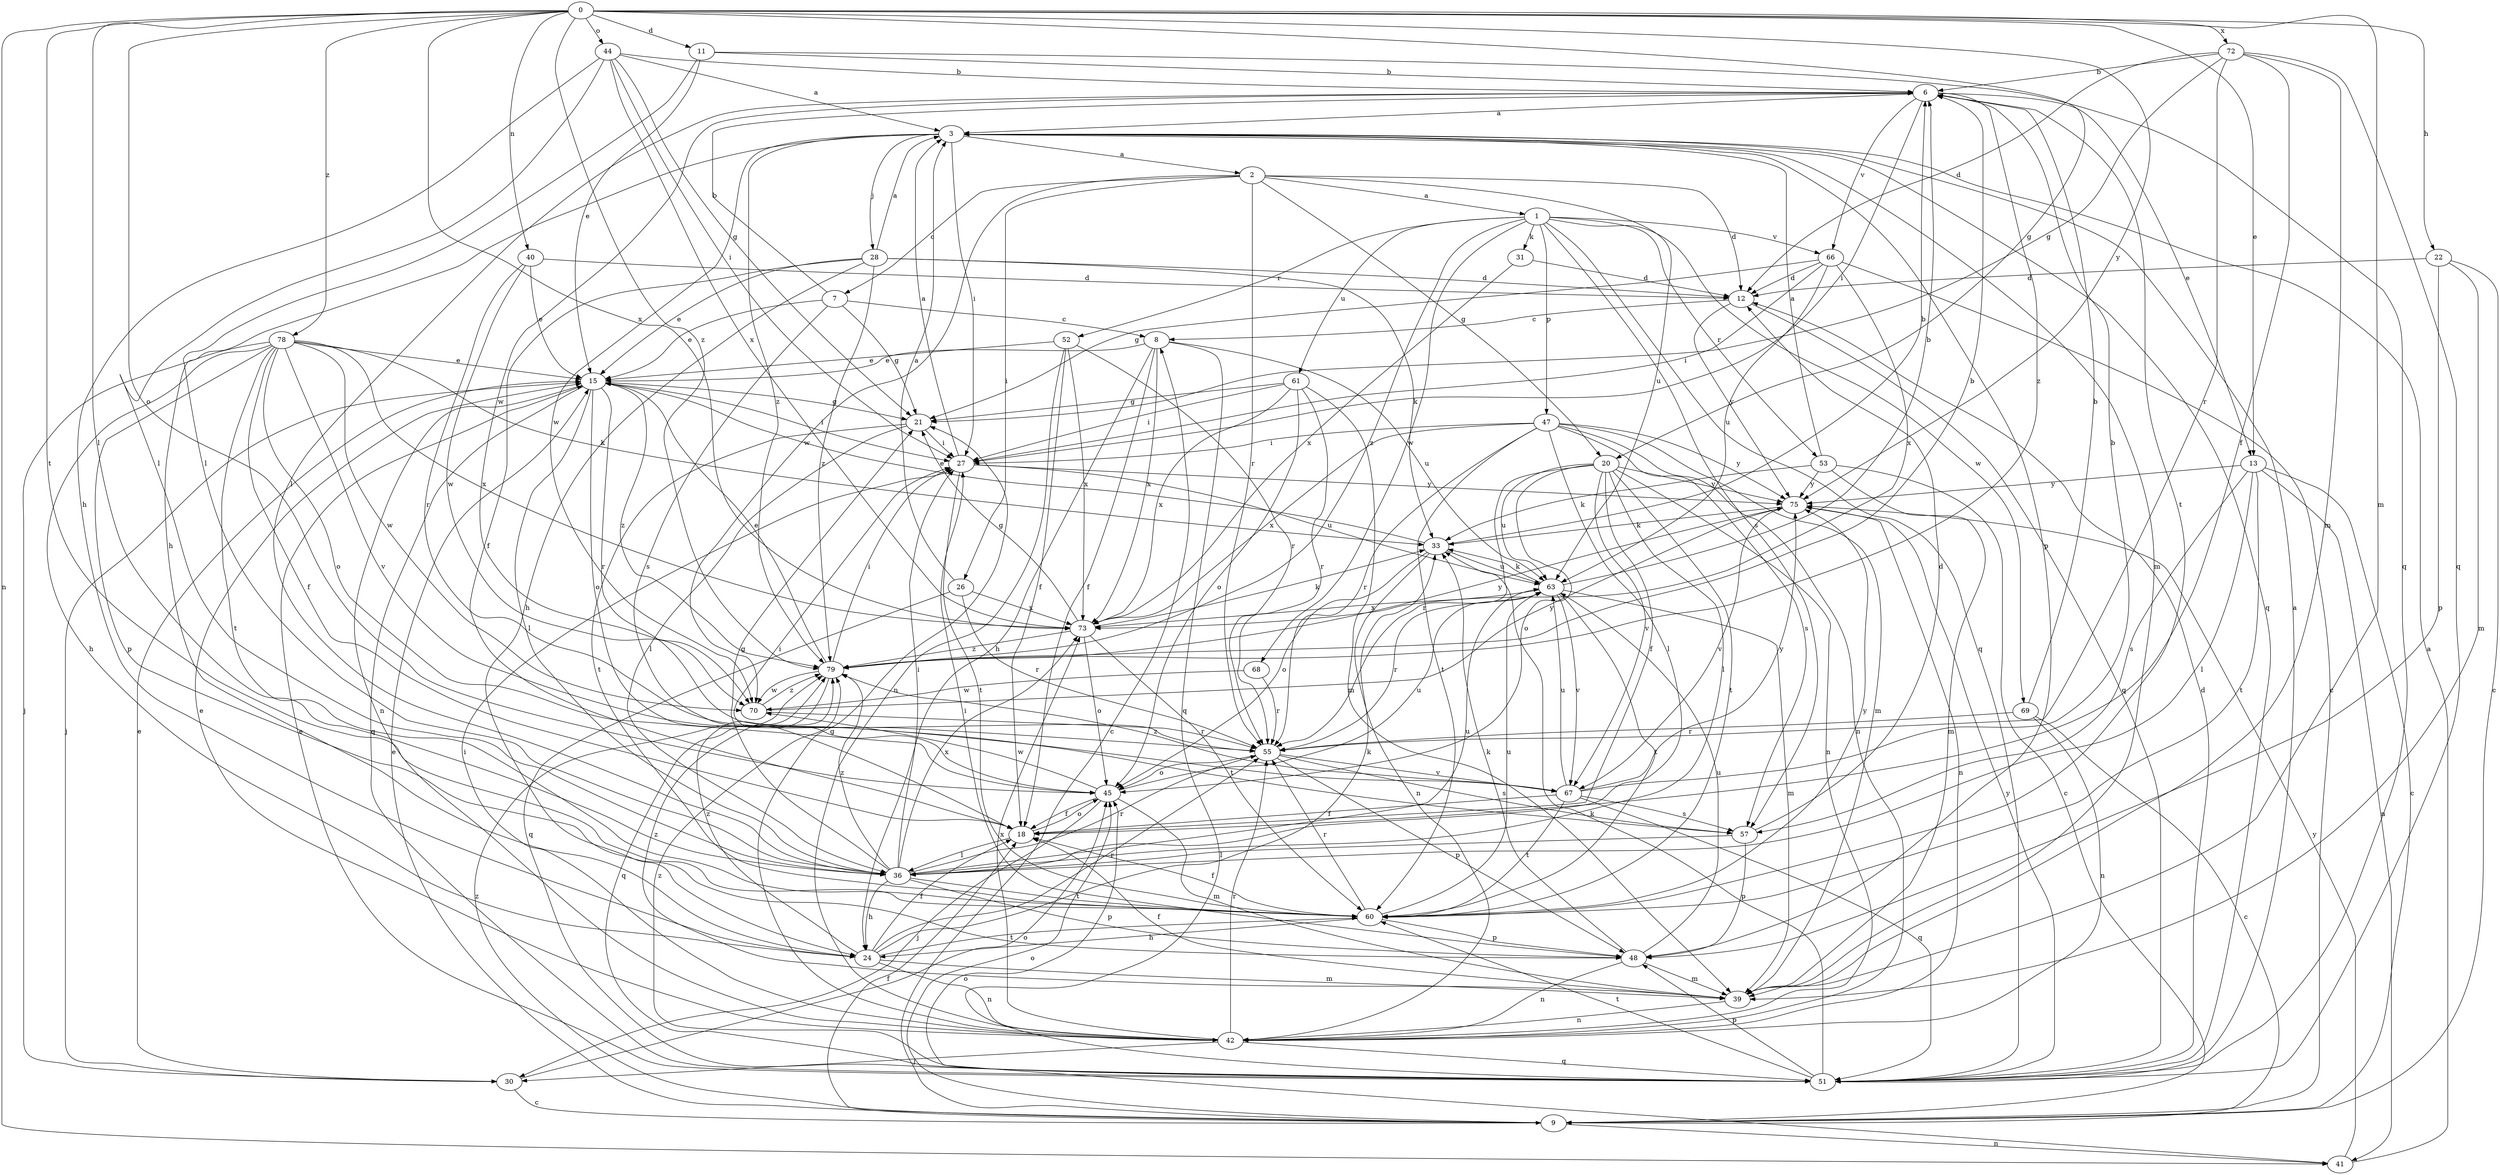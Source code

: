 strict digraph  {
0;
1;
2;
3;
6;
7;
8;
9;
11;
12;
13;
15;
18;
20;
21;
22;
24;
26;
27;
28;
30;
31;
33;
36;
39;
40;
41;
42;
44;
45;
47;
48;
51;
52;
53;
55;
57;
60;
61;
63;
66;
67;
68;
69;
70;
72;
73;
75;
78;
79;
0 -> 11  [label=d];
0 -> 13  [label=e];
0 -> 20  [label=g];
0 -> 22  [label=h];
0 -> 36  [label=l];
0 -> 39  [label=m];
0 -> 40  [label=n];
0 -> 41  [label=n];
0 -> 44  [label=o];
0 -> 45  [label=o];
0 -> 60  [label=t];
0 -> 72  [label=x];
0 -> 73  [label=x];
0 -> 75  [label=y];
0 -> 78  [label=z];
0 -> 79  [label=z];
1 -> 31  [label=k];
1 -> 47  [label=p];
1 -> 51  [label=q];
1 -> 52  [label=r];
1 -> 53  [label=r];
1 -> 57  [label=s];
1 -> 61  [label=u];
1 -> 66  [label=v];
1 -> 68  [label=w];
1 -> 69  [label=w];
1 -> 79  [label=z];
2 -> 1  [label=a];
2 -> 7  [label=c];
2 -> 12  [label=d];
2 -> 20  [label=g];
2 -> 26  [label=i];
2 -> 55  [label=r];
2 -> 63  [label=u];
2 -> 70  [label=w];
3 -> 2  [label=a];
3 -> 24  [label=h];
3 -> 27  [label=i];
3 -> 28  [label=j];
3 -> 39  [label=m];
3 -> 48  [label=p];
3 -> 51  [label=q];
3 -> 70  [label=w];
3 -> 79  [label=z];
6 -> 3  [label=a];
6 -> 13  [label=e];
6 -> 27  [label=i];
6 -> 36  [label=l];
6 -> 60  [label=t];
6 -> 66  [label=v];
6 -> 70  [label=w];
6 -> 79  [label=z];
7 -> 6  [label=b];
7 -> 8  [label=c];
7 -> 15  [label=e];
7 -> 21  [label=g];
7 -> 57  [label=s];
8 -> 15  [label=e];
8 -> 18  [label=f];
8 -> 24  [label=h];
8 -> 51  [label=q];
8 -> 63  [label=u];
8 -> 73  [label=x];
9 -> 8  [label=c];
9 -> 15  [label=e];
9 -> 18  [label=f];
9 -> 41  [label=n];
9 -> 45  [label=o];
9 -> 79  [label=z];
11 -> 6  [label=b];
11 -> 15  [label=e];
11 -> 36  [label=l];
11 -> 51  [label=q];
12 -> 8  [label=c];
12 -> 51  [label=q];
12 -> 75  [label=y];
13 -> 9  [label=c];
13 -> 36  [label=l];
13 -> 41  [label=n];
13 -> 57  [label=s];
13 -> 60  [label=t];
13 -> 75  [label=y];
15 -> 21  [label=g];
15 -> 27  [label=i];
15 -> 30  [label=j];
15 -> 36  [label=l];
15 -> 42  [label=n];
15 -> 45  [label=o];
15 -> 51  [label=q];
15 -> 55  [label=r];
15 -> 79  [label=z];
18 -> 27  [label=i];
18 -> 36  [label=l];
18 -> 45  [label=o];
20 -> 18  [label=f];
20 -> 36  [label=l];
20 -> 42  [label=n];
20 -> 45  [label=o];
20 -> 55  [label=r];
20 -> 60  [label=t];
20 -> 63  [label=u];
20 -> 67  [label=v];
20 -> 75  [label=y];
21 -> 27  [label=i];
21 -> 36  [label=l];
21 -> 60  [label=t];
22 -> 9  [label=c];
22 -> 12  [label=d];
22 -> 39  [label=m];
22 -> 48  [label=p];
24 -> 18  [label=f];
24 -> 33  [label=k];
24 -> 39  [label=m];
24 -> 42  [label=n];
24 -> 55  [label=r];
24 -> 60  [label=t];
24 -> 79  [label=z];
26 -> 3  [label=a];
26 -> 51  [label=q];
26 -> 55  [label=r];
26 -> 73  [label=x];
27 -> 3  [label=a];
27 -> 60  [label=t];
27 -> 63  [label=u];
27 -> 75  [label=y];
28 -> 3  [label=a];
28 -> 12  [label=d];
28 -> 15  [label=e];
28 -> 18  [label=f];
28 -> 24  [label=h];
28 -> 33  [label=k];
28 -> 79  [label=z];
30 -> 9  [label=c];
30 -> 15  [label=e];
30 -> 45  [label=o];
31 -> 12  [label=d];
31 -> 73  [label=x];
33 -> 6  [label=b];
33 -> 15  [label=e];
33 -> 42  [label=n];
33 -> 45  [label=o];
33 -> 63  [label=u];
36 -> 21  [label=g];
36 -> 24  [label=h];
36 -> 27  [label=i];
36 -> 48  [label=p];
36 -> 55  [label=r];
36 -> 60  [label=t];
36 -> 63  [label=u];
36 -> 73  [label=x];
36 -> 79  [label=z];
39 -> 18  [label=f];
39 -> 42  [label=n];
39 -> 79  [label=z];
40 -> 12  [label=d];
40 -> 15  [label=e];
40 -> 55  [label=r];
40 -> 70  [label=w];
41 -> 3  [label=a];
41 -> 45  [label=o];
41 -> 75  [label=y];
42 -> 15  [label=e];
42 -> 21  [label=g];
42 -> 27  [label=i];
42 -> 30  [label=j];
42 -> 51  [label=q];
42 -> 55  [label=r];
42 -> 73  [label=x];
44 -> 3  [label=a];
44 -> 6  [label=b];
44 -> 21  [label=g];
44 -> 24  [label=h];
44 -> 27  [label=i];
44 -> 36  [label=l];
44 -> 73  [label=x];
45 -> 18  [label=f];
45 -> 30  [label=j];
45 -> 39  [label=m];
45 -> 63  [label=u];
45 -> 70  [label=w];
47 -> 27  [label=i];
47 -> 36  [label=l];
47 -> 39  [label=m];
47 -> 42  [label=n];
47 -> 55  [label=r];
47 -> 57  [label=s];
47 -> 60  [label=t];
47 -> 73  [label=x];
47 -> 75  [label=y];
48 -> 27  [label=i];
48 -> 33  [label=k];
48 -> 39  [label=m];
48 -> 42  [label=n];
48 -> 63  [label=u];
51 -> 3  [label=a];
51 -> 12  [label=d];
51 -> 15  [label=e];
51 -> 33  [label=k];
51 -> 48  [label=p];
51 -> 60  [label=t];
51 -> 75  [label=y];
51 -> 79  [label=z];
52 -> 15  [label=e];
52 -> 18  [label=f];
52 -> 42  [label=n];
52 -> 55  [label=r];
52 -> 73  [label=x];
53 -> 3  [label=a];
53 -> 9  [label=c];
53 -> 33  [label=k];
53 -> 39  [label=m];
53 -> 75  [label=y];
55 -> 45  [label=o];
55 -> 48  [label=p];
55 -> 57  [label=s];
55 -> 67  [label=v];
57 -> 12  [label=d];
57 -> 36  [label=l];
57 -> 48  [label=p];
60 -> 18  [label=f];
60 -> 24  [label=h];
60 -> 48  [label=p];
60 -> 55  [label=r];
60 -> 63  [label=u];
60 -> 75  [label=y];
61 -> 21  [label=g];
61 -> 27  [label=i];
61 -> 39  [label=m];
61 -> 45  [label=o];
61 -> 55  [label=r];
61 -> 73  [label=x];
63 -> 6  [label=b];
63 -> 33  [label=k];
63 -> 39  [label=m];
63 -> 55  [label=r];
63 -> 60  [label=t];
63 -> 67  [label=v];
63 -> 73  [label=x];
66 -> 9  [label=c];
66 -> 12  [label=d];
66 -> 21  [label=g];
66 -> 27  [label=i];
66 -> 63  [label=u];
66 -> 73  [label=x];
67 -> 6  [label=b];
67 -> 18  [label=f];
67 -> 51  [label=q];
67 -> 57  [label=s];
67 -> 60  [label=t];
67 -> 63  [label=u];
67 -> 75  [label=y];
67 -> 79  [label=z];
68 -> 55  [label=r];
68 -> 70  [label=w];
69 -> 6  [label=b];
69 -> 9  [label=c];
69 -> 42  [label=n];
69 -> 55  [label=r];
70 -> 55  [label=r];
70 -> 75  [label=y];
70 -> 79  [label=z];
72 -> 6  [label=b];
72 -> 12  [label=d];
72 -> 18  [label=f];
72 -> 21  [label=g];
72 -> 39  [label=m];
72 -> 51  [label=q];
72 -> 55  [label=r];
73 -> 21  [label=g];
73 -> 33  [label=k];
73 -> 45  [label=o];
73 -> 60  [label=t];
73 -> 79  [label=z];
75 -> 33  [label=k];
75 -> 42  [label=n];
75 -> 67  [label=v];
78 -> 15  [label=e];
78 -> 18  [label=f];
78 -> 24  [label=h];
78 -> 30  [label=j];
78 -> 33  [label=k];
78 -> 45  [label=o];
78 -> 48  [label=p];
78 -> 60  [label=t];
78 -> 67  [label=v];
78 -> 70  [label=w];
78 -> 73  [label=x];
79 -> 6  [label=b];
79 -> 15  [label=e];
79 -> 27  [label=i];
79 -> 51  [label=q];
79 -> 70  [label=w];
79 -> 75  [label=y];
}
